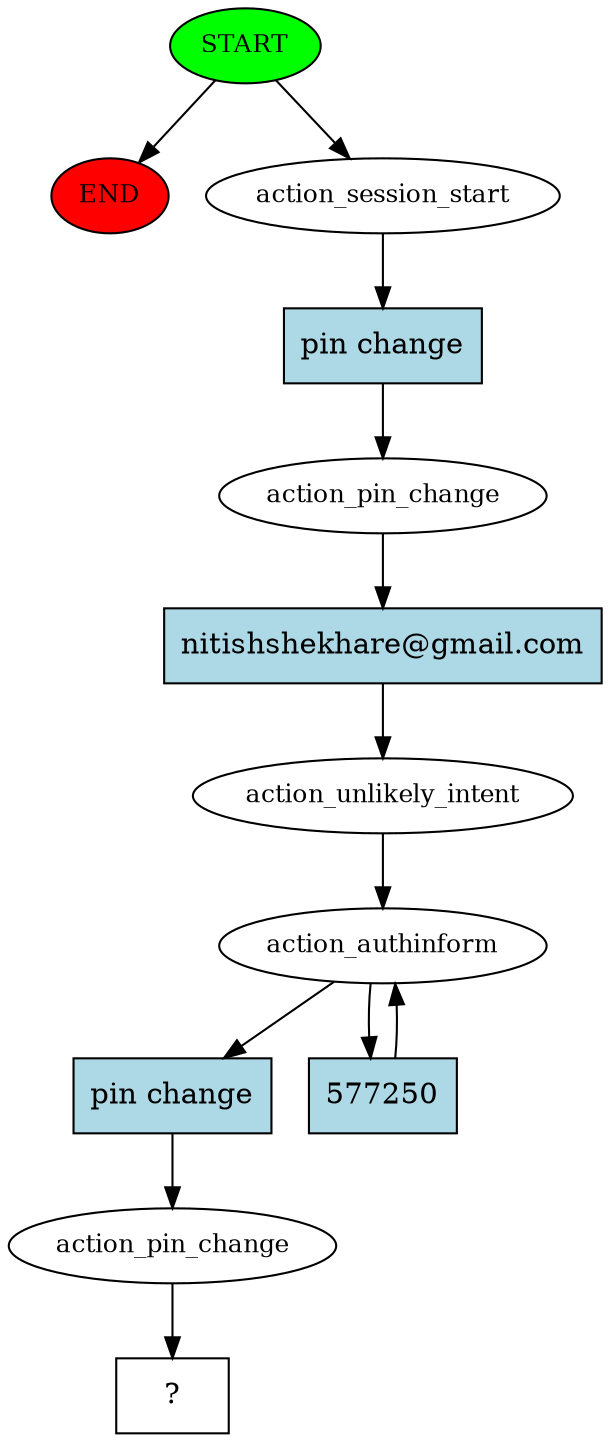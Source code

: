 digraph  {
0 [class="start active", fillcolor=green, fontsize=12, label=START, style=filled];
"-1" [class=end, fillcolor=red, fontsize=12, label=END, style=filled];
1 [class=active, fontsize=12, label=action_session_start];
2 [class=active, fontsize=12, label=action_pin_change];
3 [class=active, fontsize=12, label=action_unlikely_intent];
4 [class=active, fontsize=12, label=action_authinform];
6 [class=active, fontsize=12, label=action_pin_change];
7 [class="intent dashed active", label="  ?  ", shape=rect];
8 [class="intent active", fillcolor=lightblue, label="pin change", shape=rect, style=filled];
9 [class="intent active", fillcolor=lightblue, label="nitishshekhare@gmail.com", shape=rect, style=filled];
10 [class="intent active", fillcolor=lightblue, label="pin change", shape=rect, style=filled];
11 [class="intent active", fillcolor=lightblue, label=577250, shape=rect, style=filled];
0 -> "-1"  [class="", key=NONE, label=""];
0 -> 1  [class=active, key=NONE, label=""];
1 -> 8  [class=active, key=0];
2 -> 9  [class=active, key=0];
3 -> 4  [class=active, key=NONE, label=""];
4 -> 10  [class=active, key=0];
4 -> 11  [class=active, key=0];
6 -> 7  [class=active, key=NONE, label=""];
8 -> 2  [class=active, key=0];
9 -> 3  [class=active, key=0];
10 -> 6  [class=active, key=0];
11 -> 4  [class=active, key=0];
}
